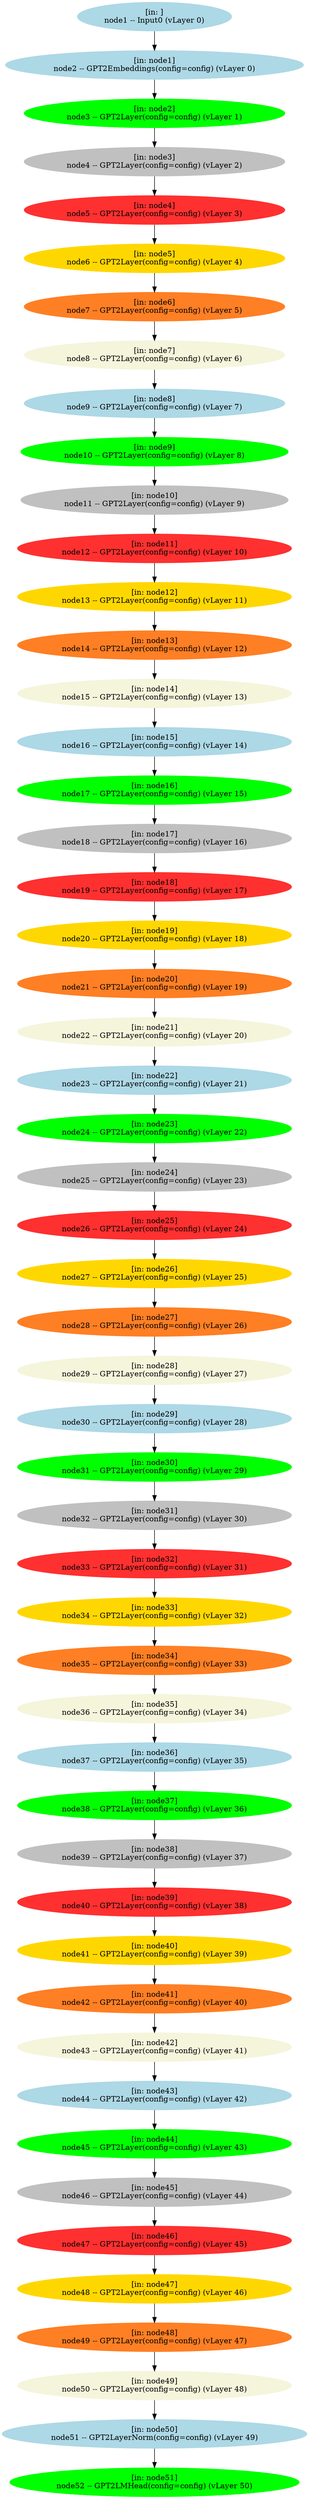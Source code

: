 digraph {
	node2 [label="[in: node1]
node2 -- GPT2Embeddings(config=config) (vLayer 0)" color=lightblue style=filled]
	node3 [label="[in: node2]
node3 -- GPT2Layer(config=config) (vLayer 1)" color=green style=filled]
	node4 [label="[in: node3]
node4 -- GPT2Layer(config=config) (vLayer 2)" color=grey style=filled]
	node5 [label="[in: node4]
node5 -- GPT2Layer(config=config) (vLayer 3)" color=firebrick1 style=filled]
	node6 [label="[in: node5]
node6 -- GPT2Layer(config=config) (vLayer 4)" color=gold style=filled]
	node7 [label="[in: node6]
node7 -- GPT2Layer(config=config) (vLayer 5)" color=chocolate1 style=filled]
	node8 [label="[in: node7]
node8 -- GPT2Layer(config=config) (vLayer 6)" color=beige style=filled]
	node9 [label="[in: node8]
node9 -- GPT2Layer(config=config) (vLayer 7)" color=lightblue style=filled]
	node10 [label="[in: node9]
node10 -- GPT2Layer(config=config) (vLayer 8)" color=green style=filled]
	node11 [label="[in: node10]
node11 -- GPT2Layer(config=config) (vLayer 9)" color=grey style=filled]
	node12 [label="[in: node11]
node12 -- GPT2Layer(config=config) (vLayer 10)" color=firebrick1 style=filled]
	node13 [label="[in: node12]
node13 -- GPT2Layer(config=config) (vLayer 11)" color=gold style=filled]
	node14 [label="[in: node13]
node14 -- GPT2Layer(config=config) (vLayer 12)" color=chocolate1 style=filled]
	node15 [label="[in: node14]
node15 -- GPT2Layer(config=config) (vLayer 13)" color=beige style=filled]
	node16 [label="[in: node15]
node16 -- GPT2Layer(config=config) (vLayer 14)" color=lightblue style=filled]
	node17 [label="[in: node16]
node17 -- GPT2Layer(config=config) (vLayer 15)" color=green style=filled]
	node18 [label="[in: node17]
node18 -- GPT2Layer(config=config) (vLayer 16)" color=grey style=filled]
	node19 [label="[in: node18]
node19 -- GPT2Layer(config=config) (vLayer 17)" color=firebrick1 style=filled]
	node20 [label="[in: node19]
node20 -- GPT2Layer(config=config) (vLayer 18)" color=gold style=filled]
	node21 [label="[in: node20]
node21 -- GPT2Layer(config=config) (vLayer 19)" color=chocolate1 style=filled]
	node22 [label="[in: node21]
node22 -- GPT2Layer(config=config) (vLayer 20)" color=beige style=filled]
	node23 [label="[in: node22]
node23 -- GPT2Layer(config=config) (vLayer 21)" color=lightblue style=filled]
	node24 [label="[in: node23]
node24 -- GPT2Layer(config=config) (vLayer 22)" color=green style=filled]
	node25 [label="[in: node24]
node25 -- GPT2Layer(config=config) (vLayer 23)" color=grey style=filled]
	node26 [label="[in: node25]
node26 -- GPT2Layer(config=config) (vLayer 24)" color=firebrick1 style=filled]
	node27 [label="[in: node26]
node27 -- GPT2Layer(config=config) (vLayer 25)" color=gold style=filled]
	node28 [label="[in: node27]
node28 -- GPT2Layer(config=config) (vLayer 26)" color=chocolate1 style=filled]
	node29 [label="[in: node28]
node29 -- GPT2Layer(config=config) (vLayer 27)" color=beige style=filled]
	node30 [label="[in: node29]
node30 -- GPT2Layer(config=config) (vLayer 28)" color=lightblue style=filled]
	node31 [label="[in: node30]
node31 -- GPT2Layer(config=config) (vLayer 29)" color=green style=filled]
	node32 [label="[in: node31]
node32 -- GPT2Layer(config=config) (vLayer 30)" color=grey style=filled]
	node33 [label="[in: node32]
node33 -- GPT2Layer(config=config) (vLayer 31)" color=firebrick1 style=filled]
	node34 [label="[in: node33]
node34 -- GPT2Layer(config=config) (vLayer 32)" color=gold style=filled]
	node35 [label="[in: node34]
node35 -- GPT2Layer(config=config) (vLayer 33)" color=chocolate1 style=filled]
	node36 [label="[in: node35]
node36 -- GPT2Layer(config=config) (vLayer 34)" color=beige style=filled]
	node37 [label="[in: node36]
node37 -- GPT2Layer(config=config) (vLayer 35)" color=lightblue style=filled]
	node38 [label="[in: node37]
node38 -- GPT2Layer(config=config) (vLayer 36)" color=green style=filled]
	node39 [label="[in: node38]
node39 -- GPT2Layer(config=config) (vLayer 37)" color=grey style=filled]
	node40 [label="[in: node39]
node40 -- GPT2Layer(config=config) (vLayer 38)" color=firebrick1 style=filled]
	node41 [label="[in: node40]
node41 -- GPT2Layer(config=config) (vLayer 39)" color=gold style=filled]
	node42 [label="[in: node41]
node42 -- GPT2Layer(config=config) (vLayer 40)" color=chocolate1 style=filled]
	node43 [label="[in: node42]
node43 -- GPT2Layer(config=config) (vLayer 41)" color=beige style=filled]
	node44 [label="[in: node43]
node44 -- GPT2Layer(config=config) (vLayer 42)" color=lightblue style=filled]
	node45 [label="[in: node44]
node45 -- GPT2Layer(config=config) (vLayer 43)" color=green style=filled]
	node46 [label="[in: node45]
node46 -- GPT2Layer(config=config) (vLayer 44)" color=grey style=filled]
	node47 [label="[in: node46]
node47 -- GPT2Layer(config=config) (vLayer 45)" color=firebrick1 style=filled]
	node48 [label="[in: node47]
node48 -- GPT2Layer(config=config) (vLayer 46)" color=gold style=filled]
	node49 [label="[in: node48]
node49 -- GPT2Layer(config=config) (vLayer 47)" color=chocolate1 style=filled]
	node50 [label="[in: node49]
node50 -- GPT2Layer(config=config) (vLayer 48)" color=beige style=filled]
	node51 [label="[in: node50]
node51 -- GPT2LayerNorm(config=config) (vLayer 49)" color=lightblue style=filled]
	node52 [label="[in: node51]
node52 -- GPT2LMHead(config=config) (vLayer 50)" color=green style=filled]
	node1 [label="[in: ]
node1 -- Input0 (vLayer 0)" color=lightblue style=filled]
	node1 -> node2
	node2 -> node3
	node3 -> node4
	node4 -> node5
	node5 -> node6
	node6 -> node7
	node7 -> node8
	node8 -> node9
	node9 -> node10
	node10 -> node11
	node11 -> node12
	node12 -> node13
	node13 -> node14
	node14 -> node15
	node15 -> node16
	node16 -> node17
	node17 -> node18
	node18 -> node19
	node19 -> node20
	node20 -> node21
	node21 -> node22
	node22 -> node23
	node23 -> node24
	node24 -> node25
	node25 -> node26
	node26 -> node27
	node27 -> node28
	node28 -> node29
	node29 -> node30
	node30 -> node31
	node31 -> node32
	node32 -> node33
	node33 -> node34
	node34 -> node35
	node35 -> node36
	node36 -> node37
	node37 -> node38
	node38 -> node39
	node39 -> node40
	node40 -> node41
	node41 -> node42
	node42 -> node43
	node43 -> node44
	node44 -> node45
	node45 -> node46
	node46 -> node47
	node47 -> node48
	node48 -> node49
	node49 -> node50
	node50 -> node51
	node51 -> node52
}
